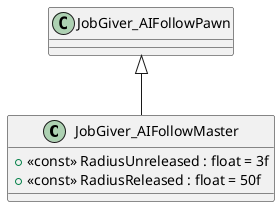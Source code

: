 @startuml
class JobGiver_AIFollowMaster {
    + <<const>> RadiusUnreleased : float = 3f
    + <<const>> RadiusReleased : float = 50f
}
JobGiver_AIFollowPawn <|-- JobGiver_AIFollowMaster
@enduml
